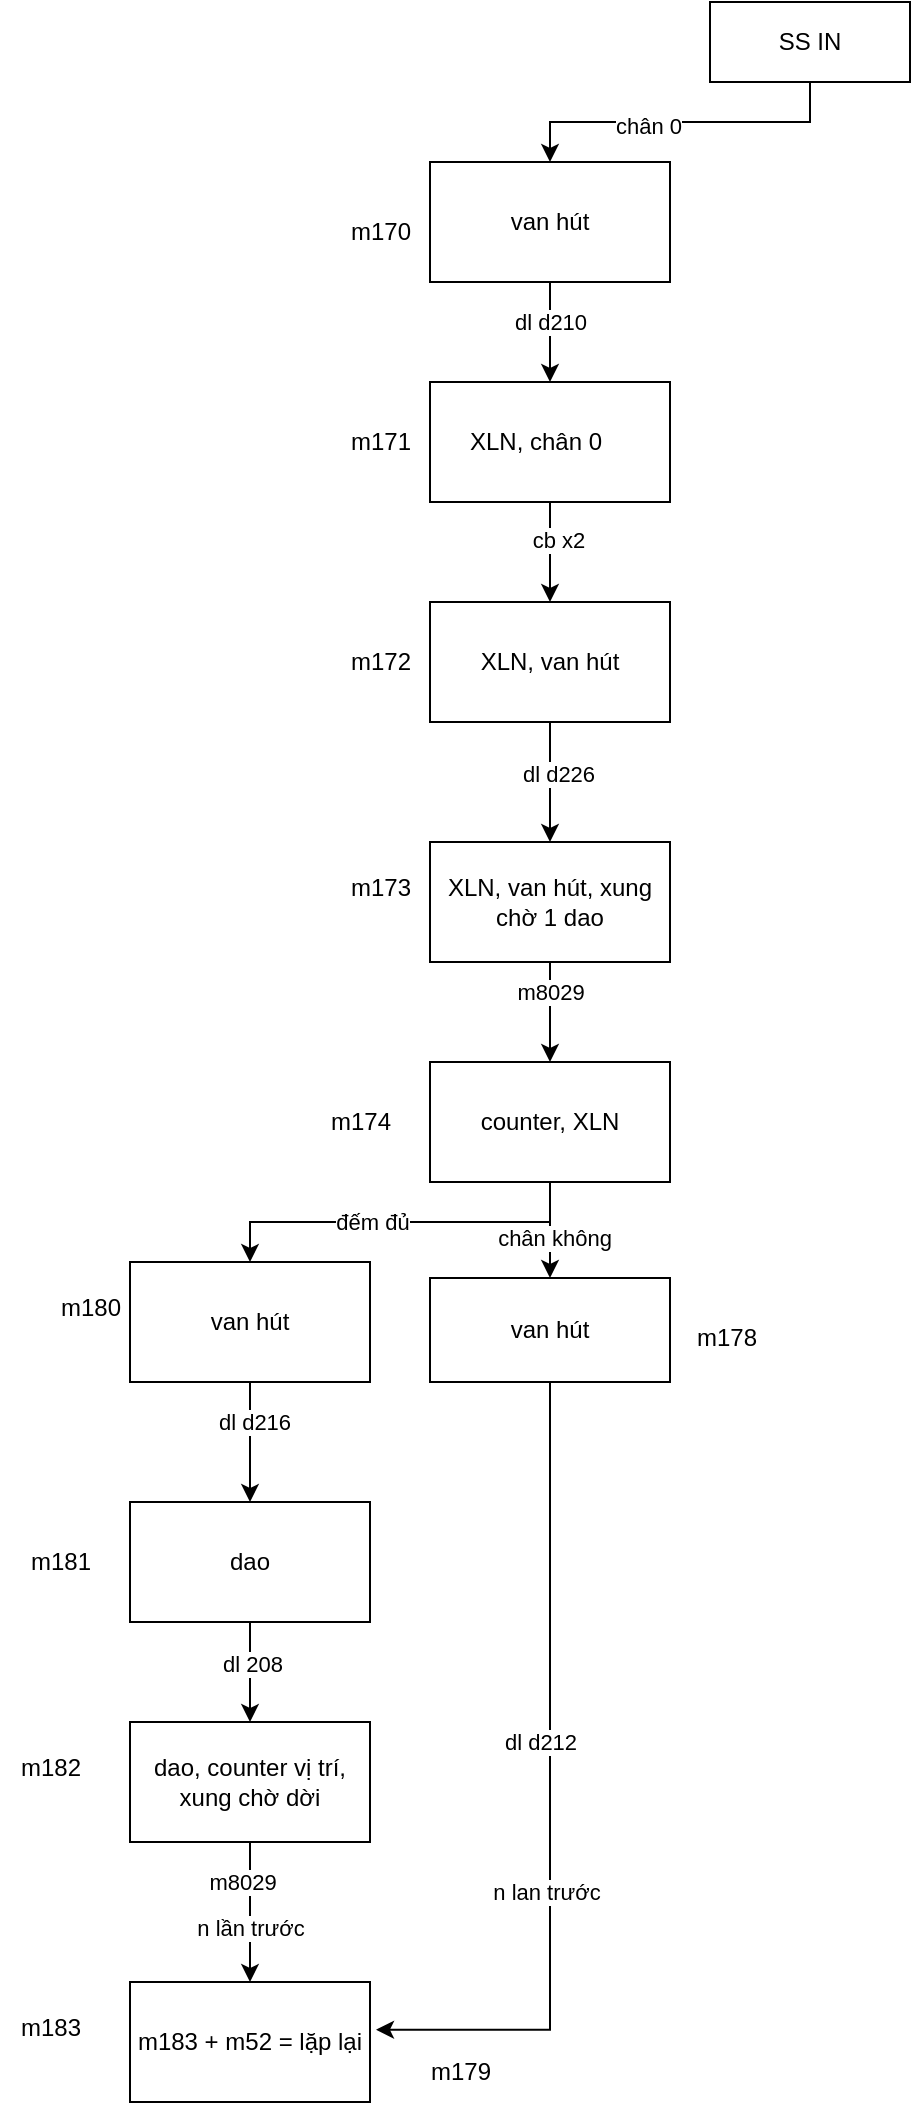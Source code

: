 <mxfile version="22.1.22" type="github">
  <diagram name="Trang-1" id="2EZCtL3xzMXU3lK0zrlj">
    <mxGraphModel dx="955" dy="475" grid="1" gridSize="10" guides="1" tooltips="1" connect="1" arrows="1" fold="1" page="1" pageScale="1" pageWidth="827" pageHeight="1169" math="0" shadow="0">
      <root>
        <mxCell id="0" />
        <mxCell id="1" parent="0" />
        <mxCell id="yEjz1GES316k-qvI1ZW0-3" style="edgeStyle=orthogonalEdgeStyle;rounded=0;orthogonalLoop=1;jettySize=auto;html=1;exitX=0.5;exitY=1;exitDx=0;exitDy=0;" edge="1" parent="1" source="yEjz1GES316k-qvI1ZW0-1" target="yEjz1GES316k-qvI1ZW0-2">
          <mxGeometry relative="1" as="geometry" />
        </mxCell>
        <mxCell id="yEjz1GES316k-qvI1ZW0-4" value="chân 0" style="edgeLabel;html=1;align=center;verticalAlign=middle;resizable=0;points=[];" vertex="1" connectable="0" parent="yEjz1GES316k-qvI1ZW0-3">
          <mxGeometry x="0.195" y="2" relative="1" as="geometry">
            <mxPoint as="offset" />
          </mxGeometry>
        </mxCell>
        <mxCell id="yEjz1GES316k-qvI1ZW0-1" value="SS IN" style="whiteSpace=wrap;html=1;" vertex="1" parent="1">
          <mxGeometry x="380" y="90" width="100" height="40" as="geometry" />
        </mxCell>
        <mxCell id="yEjz1GES316k-qvI1ZW0-8" style="edgeStyle=orthogonalEdgeStyle;rounded=0;orthogonalLoop=1;jettySize=auto;html=1;exitX=0.5;exitY=1;exitDx=0;exitDy=0;entryX=0.5;entryY=0;entryDx=0;entryDy=0;" edge="1" parent="1" source="yEjz1GES316k-qvI1ZW0-2" target="yEjz1GES316k-qvI1ZW0-6">
          <mxGeometry relative="1" as="geometry" />
        </mxCell>
        <mxCell id="yEjz1GES316k-qvI1ZW0-9" value="dl d210" style="edgeLabel;html=1;align=center;verticalAlign=middle;resizable=0;points=[];" vertex="1" connectable="0" parent="yEjz1GES316k-qvI1ZW0-8">
          <mxGeometry x="-0.608" y="-2" relative="1" as="geometry">
            <mxPoint x="2" y="10" as="offset" />
          </mxGeometry>
        </mxCell>
        <mxCell id="yEjz1GES316k-qvI1ZW0-2" value="van hút" style="whiteSpace=wrap;html=1;" vertex="1" parent="1">
          <mxGeometry x="240" y="170" width="120" height="60" as="geometry" />
        </mxCell>
        <mxCell id="yEjz1GES316k-qvI1ZW0-5" value="m170" style="text;html=1;align=center;verticalAlign=middle;resizable=0;points=[];autosize=1;strokeColor=none;fillColor=none;" vertex="1" parent="1">
          <mxGeometry x="190" y="190" width="50" height="30" as="geometry" />
        </mxCell>
        <mxCell id="yEjz1GES316k-qvI1ZW0-12" style="edgeStyle=orthogonalEdgeStyle;rounded=0;orthogonalLoop=1;jettySize=auto;html=1;exitX=0.5;exitY=1;exitDx=0;exitDy=0;entryX=0.5;entryY=0;entryDx=0;entryDy=0;" edge="1" parent="1" source="yEjz1GES316k-qvI1ZW0-6" target="yEjz1GES316k-qvI1ZW0-11">
          <mxGeometry relative="1" as="geometry" />
        </mxCell>
        <mxCell id="yEjz1GES316k-qvI1ZW0-13" value="cb x2" style="edgeLabel;html=1;align=center;verticalAlign=middle;resizable=0;points=[];" vertex="1" connectable="0" parent="yEjz1GES316k-qvI1ZW0-12">
          <mxGeometry x="-0.232" y="4" relative="1" as="geometry">
            <mxPoint as="offset" />
          </mxGeometry>
        </mxCell>
        <mxCell id="yEjz1GES316k-qvI1ZW0-6" value="XLN, chân 0&lt;span style=&quot;white-space: pre;&quot;&gt;&#x9;&lt;/span&gt;" style="whiteSpace=wrap;html=1;" vertex="1" parent="1">
          <mxGeometry x="240" y="280" width="120" height="60" as="geometry" />
        </mxCell>
        <mxCell id="yEjz1GES316k-qvI1ZW0-7" value="m171" style="text;html=1;align=center;verticalAlign=middle;resizable=0;points=[];autosize=1;strokeColor=none;fillColor=none;" vertex="1" parent="1">
          <mxGeometry x="190" y="295" width="50" height="30" as="geometry" />
        </mxCell>
        <mxCell id="yEjz1GES316k-qvI1ZW0-19" style="edgeStyle=orthogonalEdgeStyle;rounded=0;orthogonalLoop=1;jettySize=auto;html=1;exitX=0.5;exitY=1;exitDx=0;exitDy=0;entryX=0.5;entryY=0;entryDx=0;entryDy=0;" edge="1" parent="1" source="yEjz1GES316k-qvI1ZW0-11" target="yEjz1GES316k-qvI1ZW0-15">
          <mxGeometry relative="1" as="geometry" />
        </mxCell>
        <mxCell id="yEjz1GES316k-qvI1ZW0-20" value="dl d226" style="edgeLabel;html=1;align=center;verticalAlign=middle;resizable=0;points=[];" vertex="1" connectable="0" parent="yEjz1GES316k-qvI1ZW0-19">
          <mxGeometry x="-0.133" y="4" relative="1" as="geometry">
            <mxPoint as="offset" />
          </mxGeometry>
        </mxCell>
        <mxCell id="yEjz1GES316k-qvI1ZW0-11" value="XLN, van hút" style="whiteSpace=wrap;html=1;" vertex="1" parent="1">
          <mxGeometry x="240" y="390" width="120" height="60" as="geometry" />
        </mxCell>
        <mxCell id="yEjz1GES316k-qvI1ZW0-14" value="m172" style="text;html=1;align=center;verticalAlign=middle;resizable=0;points=[];autosize=1;strokeColor=none;fillColor=none;" vertex="1" parent="1">
          <mxGeometry x="190" y="405" width="50" height="30" as="geometry" />
        </mxCell>
        <mxCell id="yEjz1GES316k-qvI1ZW0-22" style="edgeStyle=orthogonalEdgeStyle;rounded=0;orthogonalLoop=1;jettySize=auto;html=1;exitX=0.5;exitY=1;exitDx=0;exitDy=0;entryX=0.5;entryY=0;entryDx=0;entryDy=0;" edge="1" parent="1" source="yEjz1GES316k-qvI1ZW0-15" target="yEjz1GES316k-qvI1ZW0-21">
          <mxGeometry relative="1" as="geometry" />
        </mxCell>
        <mxCell id="yEjz1GES316k-qvI1ZW0-23" value="m8029" style="edgeLabel;html=1;align=center;verticalAlign=middle;resizable=0;points=[];" vertex="1" connectable="0" parent="yEjz1GES316k-qvI1ZW0-22">
          <mxGeometry x="-0.424" relative="1" as="geometry">
            <mxPoint as="offset" />
          </mxGeometry>
        </mxCell>
        <mxCell id="yEjz1GES316k-qvI1ZW0-15" value="XLN, van hút, xung chờ 1 dao" style="whiteSpace=wrap;html=1;" vertex="1" parent="1">
          <mxGeometry x="240" y="510" width="120" height="60" as="geometry" />
        </mxCell>
        <mxCell id="yEjz1GES316k-qvI1ZW0-17" value="m173" style="text;html=1;align=center;verticalAlign=middle;resizable=0;points=[];autosize=1;strokeColor=none;fillColor=none;" vertex="1" parent="1">
          <mxGeometry x="190" y="518" width="50" height="30" as="geometry" />
        </mxCell>
        <mxCell id="yEjz1GES316k-qvI1ZW0-26" style="edgeStyle=orthogonalEdgeStyle;rounded=0;orthogonalLoop=1;jettySize=auto;html=1;exitX=0.5;exitY=1;exitDx=0;exitDy=0;" edge="1" parent="1" source="yEjz1GES316k-qvI1ZW0-21" target="yEjz1GES316k-qvI1ZW0-25">
          <mxGeometry relative="1" as="geometry" />
        </mxCell>
        <mxCell id="yEjz1GES316k-qvI1ZW0-27" value="đếm đủ" style="edgeLabel;html=1;align=center;verticalAlign=middle;resizable=0;points=[];" vertex="1" connectable="0" parent="yEjz1GES316k-qvI1ZW0-26">
          <mxGeometry x="0.149" relative="1" as="geometry">
            <mxPoint as="offset" />
          </mxGeometry>
        </mxCell>
        <mxCell id="yEjz1GES316k-qvI1ZW0-43" style="edgeStyle=orthogonalEdgeStyle;rounded=0;orthogonalLoop=1;jettySize=auto;html=1;exitX=0.5;exitY=1;exitDx=0;exitDy=0;" edge="1" parent="1" source="yEjz1GES316k-qvI1ZW0-21" target="yEjz1GES316k-qvI1ZW0-42">
          <mxGeometry relative="1" as="geometry" />
        </mxCell>
        <mxCell id="yEjz1GES316k-qvI1ZW0-45" value="chân không" style="edgeLabel;html=1;align=center;verticalAlign=middle;resizable=0;points=[];" vertex="1" connectable="0" parent="yEjz1GES316k-qvI1ZW0-43">
          <mxGeometry x="0.163" y="2" relative="1" as="geometry">
            <mxPoint as="offset" />
          </mxGeometry>
        </mxCell>
        <mxCell id="yEjz1GES316k-qvI1ZW0-21" value="counter, XLN" style="whiteSpace=wrap;html=1;" vertex="1" parent="1">
          <mxGeometry x="240" y="620" width="120" height="60" as="geometry" />
        </mxCell>
        <mxCell id="yEjz1GES316k-qvI1ZW0-24" value="m174" style="text;html=1;align=center;verticalAlign=middle;resizable=0;points=[];autosize=1;strokeColor=none;fillColor=none;" vertex="1" parent="1">
          <mxGeometry x="180" y="635" width="50" height="30" as="geometry" />
        </mxCell>
        <mxCell id="yEjz1GES316k-qvI1ZW0-30" style="edgeStyle=orthogonalEdgeStyle;rounded=0;orthogonalLoop=1;jettySize=auto;html=1;exitX=0.5;exitY=1;exitDx=0;exitDy=0;entryX=0.5;entryY=0;entryDx=0;entryDy=0;" edge="1" parent="1" source="yEjz1GES316k-qvI1ZW0-25" target="yEjz1GES316k-qvI1ZW0-29">
          <mxGeometry relative="1" as="geometry" />
        </mxCell>
        <mxCell id="yEjz1GES316k-qvI1ZW0-31" value="dl d216" style="edgeLabel;html=1;align=center;verticalAlign=middle;resizable=0;points=[];" vertex="1" connectable="0" parent="yEjz1GES316k-qvI1ZW0-30">
          <mxGeometry x="-0.347" y="2" relative="1" as="geometry">
            <mxPoint as="offset" />
          </mxGeometry>
        </mxCell>
        <mxCell id="yEjz1GES316k-qvI1ZW0-25" value="van hút" style="whiteSpace=wrap;html=1;" vertex="1" parent="1">
          <mxGeometry x="90" y="720" width="120" height="60" as="geometry" />
        </mxCell>
        <mxCell id="yEjz1GES316k-qvI1ZW0-28" value="m180" style="text;html=1;align=center;verticalAlign=middle;resizable=0;points=[];autosize=1;strokeColor=none;fillColor=none;" vertex="1" parent="1">
          <mxGeometry x="45" y="728" width="50" height="30" as="geometry" />
        </mxCell>
        <mxCell id="yEjz1GES316k-qvI1ZW0-34" style="edgeStyle=orthogonalEdgeStyle;rounded=0;orthogonalLoop=1;jettySize=auto;html=1;exitX=0.5;exitY=1;exitDx=0;exitDy=0;entryX=0.5;entryY=0;entryDx=0;entryDy=0;" edge="1" parent="1" source="yEjz1GES316k-qvI1ZW0-29" target="yEjz1GES316k-qvI1ZW0-33">
          <mxGeometry relative="1" as="geometry" />
        </mxCell>
        <mxCell id="yEjz1GES316k-qvI1ZW0-35" value="dl 208" style="edgeLabel;html=1;align=center;verticalAlign=middle;resizable=0;points=[];" vertex="1" connectable="0" parent="yEjz1GES316k-qvI1ZW0-34">
          <mxGeometry x="-0.16" y="1" relative="1" as="geometry">
            <mxPoint as="offset" />
          </mxGeometry>
        </mxCell>
        <mxCell id="yEjz1GES316k-qvI1ZW0-29" value="dao" style="whiteSpace=wrap;html=1;" vertex="1" parent="1">
          <mxGeometry x="90" y="840" width="120" height="60" as="geometry" />
        </mxCell>
        <mxCell id="yEjz1GES316k-qvI1ZW0-32" value="m181" style="text;html=1;align=center;verticalAlign=middle;resizable=0;points=[];autosize=1;strokeColor=none;fillColor=none;" vertex="1" parent="1">
          <mxGeometry x="30" y="855" width="50" height="30" as="geometry" />
        </mxCell>
        <mxCell id="yEjz1GES316k-qvI1ZW0-38" style="edgeStyle=orthogonalEdgeStyle;rounded=0;orthogonalLoop=1;jettySize=auto;html=1;exitX=0.5;exitY=1;exitDx=0;exitDy=0;entryX=0.5;entryY=0;entryDx=0;entryDy=0;" edge="1" parent="1" source="yEjz1GES316k-qvI1ZW0-33" target="yEjz1GES316k-qvI1ZW0-37">
          <mxGeometry relative="1" as="geometry" />
        </mxCell>
        <mxCell id="yEjz1GES316k-qvI1ZW0-39" value="m8029" style="edgeLabel;html=1;align=center;verticalAlign=middle;resizable=0;points=[];" vertex="1" connectable="0" parent="yEjz1GES316k-qvI1ZW0-38">
          <mxGeometry x="-0.422" y="-4" relative="1" as="geometry">
            <mxPoint as="offset" />
          </mxGeometry>
        </mxCell>
        <mxCell id="yEjz1GES316k-qvI1ZW0-40" value="n lần trước" style="edgeLabel;html=1;align=center;verticalAlign=middle;resizable=0;points=[];" vertex="1" connectable="0" parent="yEjz1GES316k-qvI1ZW0-38">
          <mxGeometry x="0.218" relative="1" as="geometry">
            <mxPoint as="offset" />
          </mxGeometry>
        </mxCell>
        <mxCell id="yEjz1GES316k-qvI1ZW0-33" value="dao, counter vị trí, xung chờ dời" style="whiteSpace=wrap;html=1;" vertex="1" parent="1">
          <mxGeometry x="90" y="950" width="120" height="60" as="geometry" />
        </mxCell>
        <mxCell id="yEjz1GES316k-qvI1ZW0-36" value="m182" style="text;html=1;align=center;verticalAlign=middle;resizable=0;points=[];autosize=1;strokeColor=none;fillColor=none;" vertex="1" parent="1">
          <mxGeometry x="25" y="958" width="50" height="30" as="geometry" />
        </mxCell>
        <mxCell id="yEjz1GES316k-qvI1ZW0-37" value="m183 + m52 = lặp lại" style="whiteSpace=wrap;html=1;" vertex="1" parent="1">
          <mxGeometry x="90" y="1080" width="120" height="60" as="geometry" />
        </mxCell>
        <mxCell id="yEjz1GES316k-qvI1ZW0-41" value="m183" style="text;html=1;align=center;verticalAlign=middle;resizable=0;points=[];autosize=1;strokeColor=none;fillColor=none;glass=1;" vertex="1" parent="1">
          <mxGeometry x="25" y="1088" width="50" height="30" as="geometry" />
        </mxCell>
        <mxCell id="yEjz1GES316k-qvI1ZW0-48" style="edgeStyle=orthogonalEdgeStyle;rounded=0;orthogonalLoop=1;jettySize=auto;html=1;exitX=0.5;exitY=1;exitDx=0;exitDy=0;entryX=1.025;entryY=0.398;entryDx=0;entryDy=0;entryPerimeter=0;" edge="1" parent="1" source="yEjz1GES316k-qvI1ZW0-42" target="yEjz1GES316k-qvI1ZW0-37">
          <mxGeometry relative="1" as="geometry">
            <mxPoint x="300" y="855" as="targetPoint" />
            <Array as="points">
              <mxPoint x="300" y="1104" />
            </Array>
          </mxGeometry>
        </mxCell>
        <mxCell id="yEjz1GES316k-qvI1ZW0-49" value="dl d212" style="edgeLabel;html=1;align=center;verticalAlign=middle;resizable=0;points=[];" vertex="1" connectable="0" parent="yEjz1GES316k-qvI1ZW0-48">
          <mxGeometry x="-0.124" y="-5" relative="1" as="geometry">
            <mxPoint as="offset" />
          </mxGeometry>
        </mxCell>
        <mxCell id="yEjz1GES316k-qvI1ZW0-50" value="n lan trước" style="edgeLabel;html=1;align=center;verticalAlign=middle;resizable=0;points=[];" vertex="1" connectable="0" parent="yEjz1GES316k-qvI1ZW0-48">
          <mxGeometry x="0.239" y="-2" relative="1" as="geometry">
            <mxPoint as="offset" />
          </mxGeometry>
        </mxCell>
        <mxCell id="yEjz1GES316k-qvI1ZW0-42" value="van hút" style="whiteSpace=wrap;html=1;" vertex="1" parent="1">
          <mxGeometry x="240" y="728" width="120" height="52" as="geometry" />
        </mxCell>
        <mxCell id="yEjz1GES316k-qvI1ZW0-46" value="m178" style="text;html=1;align=center;verticalAlign=middle;resizable=0;points=[];autosize=1;strokeColor=none;fillColor=none;" vertex="1" parent="1">
          <mxGeometry x="363" y="743" width="50" height="30" as="geometry" />
        </mxCell>
        <mxCell id="yEjz1GES316k-qvI1ZW0-51" value="m179" style="text;html=1;align=center;verticalAlign=middle;resizable=0;points=[];autosize=1;strokeColor=none;fillColor=none;" vertex="1" parent="1">
          <mxGeometry x="230" y="1110" width="50" height="30" as="geometry" />
        </mxCell>
      </root>
    </mxGraphModel>
  </diagram>
</mxfile>
